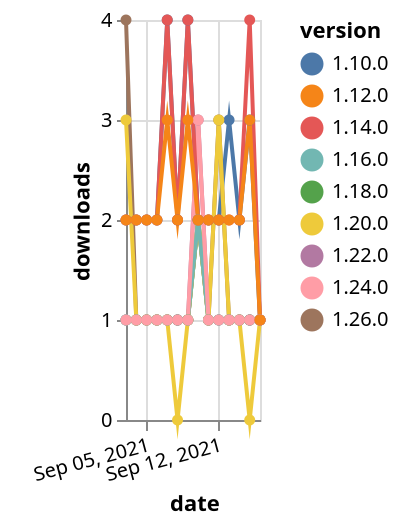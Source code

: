 {"$schema": "https://vega.github.io/schema/vega-lite/v5.json", "description": "A simple bar chart with embedded data.", "data": {"values": [{"date": "2021-09-03", "total": 195, "delta": 1, "version": "1.18.0"}, {"date": "2021-09-04", "total": 196, "delta": 1, "version": "1.18.0"}, {"date": "2021-09-05", "total": 197, "delta": 1, "version": "1.18.0"}, {"date": "2021-09-06", "total": 198, "delta": 1, "version": "1.18.0"}, {"date": "2021-09-07", "total": 199, "delta": 1, "version": "1.18.0"}, {"date": "2021-09-08", "total": 200, "delta": 1, "version": "1.18.0"}, {"date": "2021-09-09", "total": 201, "delta": 1, "version": "1.18.0"}, {"date": "2021-09-10", "total": 203, "delta": 2, "version": "1.18.0"}, {"date": "2021-09-11", "total": 204, "delta": 1, "version": "1.18.0"}, {"date": "2021-09-12", "total": 205, "delta": 1, "version": "1.18.0"}, {"date": "2021-09-13", "total": 206, "delta": 1, "version": "1.18.0"}, {"date": "2021-09-14", "total": 207, "delta": 1, "version": "1.18.0"}, {"date": "2021-09-15", "total": 208, "delta": 1, "version": "1.18.0"}, {"date": "2021-09-16", "total": 209, "delta": 1, "version": "1.18.0"}, {"date": "2021-09-03", "total": 163, "delta": 1, "version": "1.22.0"}, {"date": "2021-09-04", "total": 164, "delta": 1, "version": "1.22.0"}, {"date": "2021-09-05", "total": 165, "delta": 1, "version": "1.22.0"}, {"date": "2021-09-06", "total": 166, "delta": 1, "version": "1.22.0"}, {"date": "2021-09-07", "total": 167, "delta": 1, "version": "1.22.0"}, {"date": "2021-09-08", "total": 168, "delta": 1, "version": "1.22.0"}, {"date": "2021-09-09", "total": 169, "delta": 1, "version": "1.22.0"}, {"date": "2021-09-10", "total": 172, "delta": 3, "version": "1.22.0"}, {"date": "2021-09-11", "total": 173, "delta": 1, "version": "1.22.0"}, {"date": "2021-09-12", "total": 174, "delta": 1, "version": "1.22.0"}, {"date": "2021-09-13", "total": 175, "delta": 1, "version": "1.22.0"}, {"date": "2021-09-14", "total": 176, "delta": 1, "version": "1.22.0"}, {"date": "2021-09-15", "total": 177, "delta": 1, "version": "1.22.0"}, {"date": "2021-09-16", "total": 178, "delta": 1, "version": "1.22.0"}, {"date": "2021-09-03", "total": 3095, "delta": 2, "version": "1.10.0"}, {"date": "2021-09-04", "total": 3097, "delta": 2, "version": "1.10.0"}, {"date": "2021-09-05", "total": 3099, "delta": 2, "version": "1.10.0"}, {"date": "2021-09-06", "total": 3101, "delta": 2, "version": "1.10.0"}, {"date": "2021-09-07", "total": 3105, "delta": 4, "version": "1.10.0"}, {"date": "2021-09-08", "total": 3107, "delta": 2, "version": "1.10.0"}, {"date": "2021-09-09", "total": 3111, "delta": 4, "version": "1.10.0"}, {"date": "2021-09-10", "total": 3113, "delta": 2, "version": "1.10.0"}, {"date": "2021-09-11", "total": 3115, "delta": 2, "version": "1.10.0"}, {"date": "2021-09-12", "total": 3117, "delta": 2, "version": "1.10.0"}, {"date": "2021-09-13", "total": 3120, "delta": 3, "version": "1.10.0"}, {"date": "2021-09-14", "total": 3122, "delta": 2, "version": "1.10.0"}, {"date": "2021-09-15", "total": 3125, "delta": 3, "version": "1.10.0"}, {"date": "2021-09-16", "total": 3126, "delta": 1, "version": "1.10.0"}, {"date": "2021-09-03", "total": 115, "delta": 4, "version": "1.26.0"}, {"date": "2021-09-04", "total": 116, "delta": 1, "version": "1.26.0"}, {"date": "2021-09-05", "total": 117, "delta": 1, "version": "1.26.0"}, {"date": "2021-09-06", "total": 118, "delta": 1, "version": "1.26.0"}, {"date": "2021-09-07", "total": 119, "delta": 1, "version": "1.26.0"}, {"date": "2021-09-08", "total": 120, "delta": 1, "version": "1.26.0"}, {"date": "2021-09-09", "total": 121, "delta": 1, "version": "1.26.0"}, {"date": "2021-09-10", "total": 123, "delta": 2, "version": "1.26.0"}, {"date": "2021-09-11", "total": 124, "delta": 1, "version": "1.26.0"}, {"date": "2021-09-12", "total": 127, "delta": 3, "version": "1.26.0"}, {"date": "2021-09-13", "total": 128, "delta": 1, "version": "1.26.0"}, {"date": "2021-09-14", "total": 129, "delta": 1, "version": "1.26.0"}, {"date": "2021-09-15", "total": 130, "delta": 1, "version": "1.26.0"}, {"date": "2021-09-16", "total": 131, "delta": 1, "version": "1.26.0"}, {"date": "2021-09-03", "total": 194, "delta": 3, "version": "1.20.0"}, {"date": "2021-09-04", "total": 195, "delta": 1, "version": "1.20.0"}, {"date": "2021-09-05", "total": 196, "delta": 1, "version": "1.20.0"}, {"date": "2021-09-06", "total": 197, "delta": 1, "version": "1.20.0"}, {"date": "2021-09-07", "total": 198, "delta": 1, "version": "1.20.0"}, {"date": "2021-09-08", "total": 198, "delta": 0, "version": "1.20.0"}, {"date": "2021-09-09", "total": 199, "delta": 1, "version": "1.20.0"}, {"date": "2021-09-10", "total": 201, "delta": 2, "version": "1.20.0"}, {"date": "2021-09-11", "total": 202, "delta": 1, "version": "1.20.0"}, {"date": "2021-09-12", "total": 205, "delta": 3, "version": "1.20.0"}, {"date": "2021-09-13", "total": 206, "delta": 1, "version": "1.20.0"}, {"date": "2021-09-14", "total": 207, "delta": 1, "version": "1.20.0"}, {"date": "2021-09-15", "total": 207, "delta": 0, "version": "1.20.0"}, {"date": "2021-09-16", "total": 208, "delta": 1, "version": "1.20.0"}, {"date": "2021-09-03", "total": 255, "delta": 1, "version": "1.16.0"}, {"date": "2021-09-04", "total": 256, "delta": 1, "version": "1.16.0"}, {"date": "2021-09-05", "total": 257, "delta": 1, "version": "1.16.0"}, {"date": "2021-09-06", "total": 258, "delta": 1, "version": "1.16.0"}, {"date": "2021-09-07", "total": 259, "delta": 1, "version": "1.16.0"}, {"date": "2021-09-08", "total": 260, "delta": 1, "version": "1.16.0"}, {"date": "2021-09-09", "total": 261, "delta": 1, "version": "1.16.0"}, {"date": "2021-09-10", "total": 263, "delta": 2, "version": "1.16.0"}, {"date": "2021-09-11", "total": 264, "delta": 1, "version": "1.16.0"}, {"date": "2021-09-12", "total": 265, "delta": 1, "version": "1.16.0"}, {"date": "2021-09-13", "total": 266, "delta": 1, "version": "1.16.0"}, {"date": "2021-09-14", "total": 267, "delta": 1, "version": "1.16.0"}, {"date": "2021-09-15", "total": 268, "delta": 1, "version": "1.16.0"}, {"date": "2021-09-16", "total": 269, "delta": 1, "version": "1.16.0"}, {"date": "2021-09-03", "total": 180, "delta": 1, "version": "1.24.0"}, {"date": "2021-09-04", "total": 181, "delta": 1, "version": "1.24.0"}, {"date": "2021-09-05", "total": 182, "delta": 1, "version": "1.24.0"}, {"date": "2021-09-06", "total": 183, "delta": 1, "version": "1.24.0"}, {"date": "2021-09-07", "total": 184, "delta": 1, "version": "1.24.0"}, {"date": "2021-09-08", "total": 185, "delta": 1, "version": "1.24.0"}, {"date": "2021-09-09", "total": 186, "delta": 1, "version": "1.24.0"}, {"date": "2021-09-10", "total": 189, "delta": 3, "version": "1.24.0"}, {"date": "2021-09-11", "total": 190, "delta": 1, "version": "1.24.0"}, {"date": "2021-09-12", "total": 191, "delta": 1, "version": "1.24.0"}, {"date": "2021-09-13", "total": 192, "delta": 1, "version": "1.24.0"}, {"date": "2021-09-14", "total": 193, "delta": 1, "version": "1.24.0"}, {"date": "2021-09-15", "total": 194, "delta": 1, "version": "1.24.0"}, {"date": "2021-09-16", "total": 195, "delta": 1, "version": "1.24.0"}, {"date": "2021-09-03", "total": 2483, "delta": 2, "version": "1.14.0"}, {"date": "2021-09-04", "total": 2485, "delta": 2, "version": "1.14.0"}, {"date": "2021-09-05", "total": 2487, "delta": 2, "version": "1.14.0"}, {"date": "2021-09-06", "total": 2489, "delta": 2, "version": "1.14.0"}, {"date": "2021-09-07", "total": 2493, "delta": 4, "version": "1.14.0"}, {"date": "2021-09-08", "total": 2495, "delta": 2, "version": "1.14.0"}, {"date": "2021-09-09", "total": 2499, "delta": 4, "version": "1.14.0"}, {"date": "2021-09-10", "total": 2501, "delta": 2, "version": "1.14.0"}, {"date": "2021-09-11", "total": 2503, "delta": 2, "version": "1.14.0"}, {"date": "2021-09-12", "total": 2505, "delta": 2, "version": "1.14.0"}, {"date": "2021-09-13", "total": 2507, "delta": 2, "version": "1.14.0"}, {"date": "2021-09-14", "total": 2509, "delta": 2, "version": "1.14.0"}, {"date": "2021-09-15", "total": 2513, "delta": 4, "version": "1.14.0"}, {"date": "2021-09-16", "total": 2514, "delta": 1, "version": "1.14.0"}, {"date": "2021-09-03", "total": 2637, "delta": 2, "version": "1.12.0"}, {"date": "2021-09-04", "total": 2639, "delta": 2, "version": "1.12.0"}, {"date": "2021-09-05", "total": 2641, "delta": 2, "version": "1.12.0"}, {"date": "2021-09-06", "total": 2643, "delta": 2, "version": "1.12.0"}, {"date": "2021-09-07", "total": 2646, "delta": 3, "version": "1.12.0"}, {"date": "2021-09-08", "total": 2648, "delta": 2, "version": "1.12.0"}, {"date": "2021-09-09", "total": 2651, "delta": 3, "version": "1.12.0"}, {"date": "2021-09-10", "total": 2653, "delta": 2, "version": "1.12.0"}, {"date": "2021-09-11", "total": 2655, "delta": 2, "version": "1.12.0"}, {"date": "2021-09-12", "total": 2657, "delta": 2, "version": "1.12.0"}, {"date": "2021-09-13", "total": 2659, "delta": 2, "version": "1.12.0"}, {"date": "2021-09-14", "total": 2661, "delta": 2, "version": "1.12.0"}, {"date": "2021-09-15", "total": 2664, "delta": 3, "version": "1.12.0"}, {"date": "2021-09-16", "total": 2665, "delta": 1, "version": "1.12.0"}]}, "width": "container", "mark": {"type": "line", "point": {"filled": true}}, "encoding": {"x": {"field": "date", "type": "temporal", "timeUnit": "yearmonthdate", "title": "date", "axis": {"labelAngle": -15}}, "y": {"field": "delta", "type": "quantitative", "title": "downloads"}, "color": {"field": "version", "type": "nominal"}, "tooltip": {"field": "delta"}}}